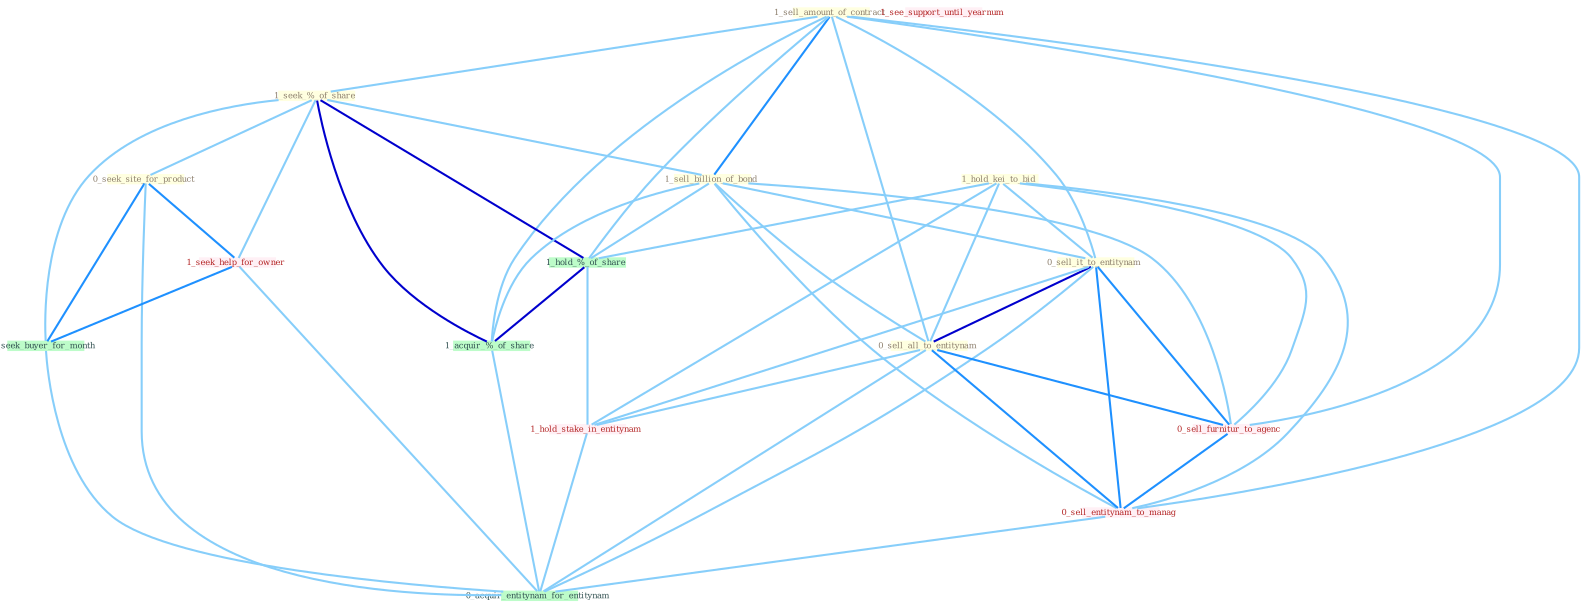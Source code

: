 Graph G{ 
    node
    [shape=polygon,style=filled,width=.5,height=.06,color="#BDFCC9",fixedsize=true,fontsize=4,
    fontcolor="#2f4f4f"];
    {node
    [color="#ffffe0", fontcolor="#8b7d6b"] "1_sell_amount_of_contract " "1_seek_%_of_share " "0_seek_site_for_product " "1_sell_billion_of_bond " "1_hold_kei_to_bid " "0_sell_it_to_entitynam " "0_sell_all_to_entitynam "}
{node [color="#fff0f5", fontcolor="#b22222"] "1_hold_stake_in_entitynam " "1_seek_help_for_owner " "1_see_support_until_yearnum " "0_sell_furnitur_to_agenc " "0_sell_entitynam_to_manag "}
edge [color="#B0E2FF"];

	"1_sell_amount_of_contract " -- "1_seek_%_of_share " [w="1", color="#87cefa" ];
	"1_sell_amount_of_contract " -- "1_sell_billion_of_bond " [w="2", color="#1e90ff" , len=0.8];
	"1_sell_amount_of_contract " -- "0_sell_it_to_entitynam " [w="1", color="#87cefa" ];
	"1_sell_amount_of_contract " -- "0_sell_all_to_entitynam " [w="1", color="#87cefa" ];
	"1_sell_amount_of_contract " -- "1_hold_%_of_share " [w="1", color="#87cefa" ];
	"1_sell_amount_of_contract " -- "1_acquir_%_of_share " [w="1", color="#87cefa" ];
	"1_sell_amount_of_contract " -- "0_sell_furnitur_to_agenc " [w="1", color="#87cefa" ];
	"1_sell_amount_of_contract " -- "0_sell_entitynam_to_manag " [w="1", color="#87cefa" ];
	"1_seek_%_of_share " -- "0_seek_site_for_product " [w="1", color="#87cefa" ];
	"1_seek_%_of_share " -- "1_sell_billion_of_bond " [w="1", color="#87cefa" ];
	"1_seek_%_of_share " -- "1_hold_%_of_share " [w="3", color="#0000cd" , len=0.6];
	"1_seek_%_of_share " -- "1_seek_help_for_owner " [w="1", color="#87cefa" ];
	"1_seek_%_of_share " -- "0_seek_buyer_for_month " [w="1", color="#87cefa" ];
	"1_seek_%_of_share " -- "1_acquir_%_of_share " [w="3", color="#0000cd" , len=0.6];
	"0_seek_site_for_product " -- "1_seek_help_for_owner " [w="2", color="#1e90ff" , len=0.8];
	"0_seek_site_for_product " -- "0_seek_buyer_for_month " [w="2", color="#1e90ff" , len=0.8];
	"0_seek_site_for_product " -- "0_acquir_entitynam_for_entitynam " [w="1", color="#87cefa" ];
	"1_sell_billion_of_bond " -- "0_sell_it_to_entitynam " [w="1", color="#87cefa" ];
	"1_sell_billion_of_bond " -- "0_sell_all_to_entitynam " [w="1", color="#87cefa" ];
	"1_sell_billion_of_bond " -- "1_hold_%_of_share " [w="1", color="#87cefa" ];
	"1_sell_billion_of_bond " -- "1_acquir_%_of_share " [w="1", color="#87cefa" ];
	"1_sell_billion_of_bond " -- "0_sell_furnitur_to_agenc " [w="1", color="#87cefa" ];
	"1_sell_billion_of_bond " -- "0_sell_entitynam_to_manag " [w="1", color="#87cefa" ];
	"1_hold_kei_to_bid " -- "0_sell_it_to_entitynam " [w="1", color="#87cefa" ];
	"1_hold_kei_to_bid " -- "0_sell_all_to_entitynam " [w="1", color="#87cefa" ];
	"1_hold_kei_to_bid " -- "1_hold_%_of_share " [w="1", color="#87cefa" ];
	"1_hold_kei_to_bid " -- "1_hold_stake_in_entitynam " [w="1", color="#87cefa" ];
	"1_hold_kei_to_bid " -- "0_sell_furnitur_to_agenc " [w="1", color="#87cefa" ];
	"1_hold_kei_to_bid " -- "0_sell_entitynam_to_manag " [w="1", color="#87cefa" ];
	"0_sell_it_to_entitynam " -- "0_sell_all_to_entitynam " [w="3", color="#0000cd" , len=0.6];
	"0_sell_it_to_entitynam " -- "1_hold_stake_in_entitynam " [w="1", color="#87cefa" ];
	"0_sell_it_to_entitynam " -- "0_sell_furnitur_to_agenc " [w="2", color="#1e90ff" , len=0.8];
	"0_sell_it_to_entitynam " -- "0_sell_entitynam_to_manag " [w="2", color="#1e90ff" , len=0.8];
	"0_sell_it_to_entitynam " -- "0_acquir_entitynam_for_entitynam " [w="1", color="#87cefa" ];
	"0_sell_all_to_entitynam " -- "1_hold_stake_in_entitynam " [w="1", color="#87cefa" ];
	"0_sell_all_to_entitynam " -- "0_sell_furnitur_to_agenc " [w="2", color="#1e90ff" , len=0.8];
	"0_sell_all_to_entitynam " -- "0_sell_entitynam_to_manag " [w="2", color="#1e90ff" , len=0.8];
	"0_sell_all_to_entitynam " -- "0_acquir_entitynam_for_entitynam " [w="1", color="#87cefa" ];
	"1_hold_%_of_share " -- "1_hold_stake_in_entitynam " [w="1", color="#87cefa" ];
	"1_hold_%_of_share " -- "1_acquir_%_of_share " [w="3", color="#0000cd" , len=0.6];
	"1_hold_stake_in_entitynam " -- "0_acquir_entitynam_for_entitynam " [w="1", color="#87cefa" ];
	"1_seek_help_for_owner " -- "0_seek_buyer_for_month " [w="2", color="#1e90ff" , len=0.8];
	"1_seek_help_for_owner " -- "0_acquir_entitynam_for_entitynam " [w="1", color="#87cefa" ];
	"0_seek_buyer_for_month " -- "0_acquir_entitynam_for_entitynam " [w="1", color="#87cefa" ];
	"1_acquir_%_of_share " -- "0_acquir_entitynam_for_entitynam " [w="1", color="#87cefa" ];
	"0_sell_furnitur_to_agenc " -- "0_sell_entitynam_to_manag " [w="2", color="#1e90ff" , len=0.8];
	"0_sell_entitynam_to_manag " -- "0_acquir_entitynam_for_entitynam " [w="1", color="#87cefa" ];
}